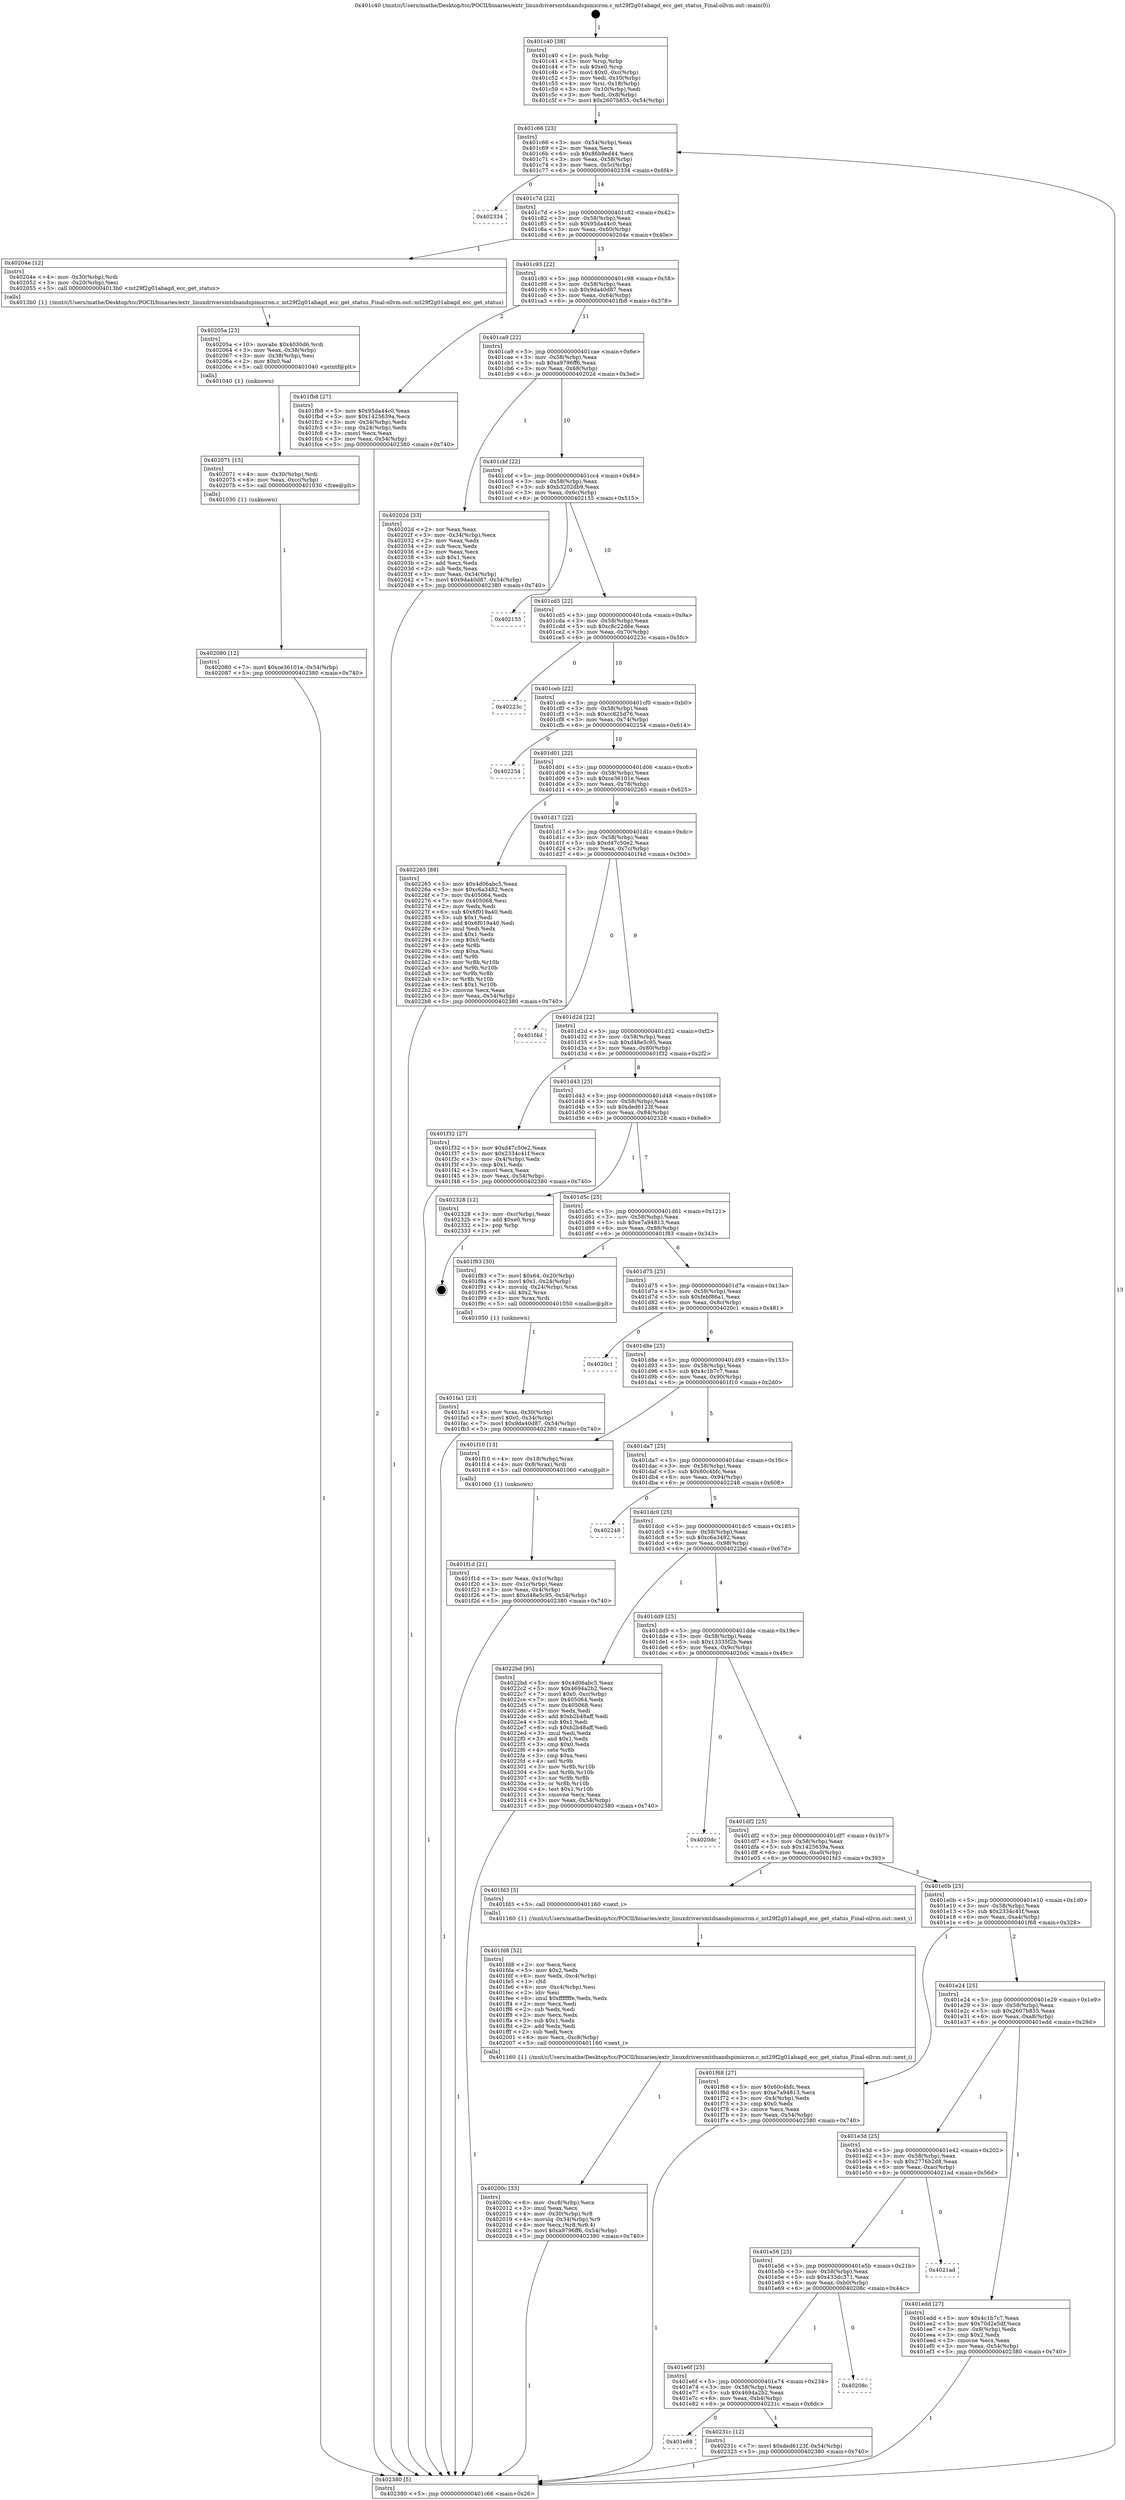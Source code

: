 digraph "0x401c40" {
  label = "0x401c40 (/mnt/c/Users/mathe/Desktop/tcc/POCII/binaries/extr_linuxdriversmtdnandspimicron.c_mt29f2g01abagd_ecc_get_status_Final-ollvm.out::main(0))"
  labelloc = "t"
  node[shape=record]

  Entry [label="",width=0.3,height=0.3,shape=circle,fillcolor=black,style=filled]
  "0x401c66" [label="{
     0x401c66 [23]\l
     | [instrs]\l
     &nbsp;&nbsp;0x401c66 \<+3\>: mov -0x54(%rbp),%eax\l
     &nbsp;&nbsp;0x401c69 \<+2\>: mov %eax,%ecx\l
     &nbsp;&nbsp;0x401c6b \<+6\>: sub $0x86b9ed44,%ecx\l
     &nbsp;&nbsp;0x401c71 \<+3\>: mov %eax,-0x58(%rbp)\l
     &nbsp;&nbsp;0x401c74 \<+3\>: mov %ecx,-0x5c(%rbp)\l
     &nbsp;&nbsp;0x401c77 \<+6\>: je 0000000000402334 \<main+0x6f4\>\l
  }"]
  "0x402334" [label="{
     0x402334\l
  }", style=dashed]
  "0x401c7d" [label="{
     0x401c7d [22]\l
     | [instrs]\l
     &nbsp;&nbsp;0x401c7d \<+5\>: jmp 0000000000401c82 \<main+0x42\>\l
     &nbsp;&nbsp;0x401c82 \<+3\>: mov -0x58(%rbp),%eax\l
     &nbsp;&nbsp;0x401c85 \<+5\>: sub $0x95da44c0,%eax\l
     &nbsp;&nbsp;0x401c8a \<+3\>: mov %eax,-0x60(%rbp)\l
     &nbsp;&nbsp;0x401c8d \<+6\>: je 000000000040204e \<main+0x40e\>\l
  }"]
  Exit [label="",width=0.3,height=0.3,shape=circle,fillcolor=black,style=filled,peripheries=2]
  "0x40204e" [label="{
     0x40204e [12]\l
     | [instrs]\l
     &nbsp;&nbsp;0x40204e \<+4\>: mov -0x30(%rbp),%rdi\l
     &nbsp;&nbsp;0x402052 \<+3\>: mov -0x20(%rbp),%esi\l
     &nbsp;&nbsp;0x402055 \<+5\>: call 00000000004013b0 \<mt29f2g01abagd_ecc_get_status\>\l
     | [calls]\l
     &nbsp;&nbsp;0x4013b0 \{1\} (/mnt/c/Users/mathe/Desktop/tcc/POCII/binaries/extr_linuxdriversmtdnandspimicron.c_mt29f2g01abagd_ecc_get_status_Final-ollvm.out::mt29f2g01abagd_ecc_get_status)\l
  }"]
  "0x401c93" [label="{
     0x401c93 [22]\l
     | [instrs]\l
     &nbsp;&nbsp;0x401c93 \<+5\>: jmp 0000000000401c98 \<main+0x58\>\l
     &nbsp;&nbsp;0x401c98 \<+3\>: mov -0x58(%rbp),%eax\l
     &nbsp;&nbsp;0x401c9b \<+5\>: sub $0x9da40d87,%eax\l
     &nbsp;&nbsp;0x401ca0 \<+3\>: mov %eax,-0x64(%rbp)\l
     &nbsp;&nbsp;0x401ca3 \<+6\>: je 0000000000401fb8 \<main+0x378\>\l
  }"]
  "0x401e88" [label="{
     0x401e88\l
  }", style=dashed]
  "0x401fb8" [label="{
     0x401fb8 [27]\l
     | [instrs]\l
     &nbsp;&nbsp;0x401fb8 \<+5\>: mov $0x95da44c0,%eax\l
     &nbsp;&nbsp;0x401fbd \<+5\>: mov $0x1425639a,%ecx\l
     &nbsp;&nbsp;0x401fc2 \<+3\>: mov -0x34(%rbp),%edx\l
     &nbsp;&nbsp;0x401fc5 \<+3\>: cmp -0x24(%rbp),%edx\l
     &nbsp;&nbsp;0x401fc8 \<+3\>: cmovl %ecx,%eax\l
     &nbsp;&nbsp;0x401fcb \<+3\>: mov %eax,-0x54(%rbp)\l
     &nbsp;&nbsp;0x401fce \<+5\>: jmp 0000000000402380 \<main+0x740\>\l
  }"]
  "0x401ca9" [label="{
     0x401ca9 [22]\l
     | [instrs]\l
     &nbsp;&nbsp;0x401ca9 \<+5\>: jmp 0000000000401cae \<main+0x6e\>\l
     &nbsp;&nbsp;0x401cae \<+3\>: mov -0x58(%rbp),%eax\l
     &nbsp;&nbsp;0x401cb1 \<+5\>: sub $0xa9796ff6,%eax\l
     &nbsp;&nbsp;0x401cb6 \<+3\>: mov %eax,-0x68(%rbp)\l
     &nbsp;&nbsp;0x401cb9 \<+6\>: je 000000000040202d \<main+0x3ed\>\l
  }"]
  "0x40231c" [label="{
     0x40231c [12]\l
     | [instrs]\l
     &nbsp;&nbsp;0x40231c \<+7\>: movl $0xded6123f,-0x54(%rbp)\l
     &nbsp;&nbsp;0x402323 \<+5\>: jmp 0000000000402380 \<main+0x740\>\l
  }"]
  "0x40202d" [label="{
     0x40202d [33]\l
     | [instrs]\l
     &nbsp;&nbsp;0x40202d \<+2\>: xor %eax,%eax\l
     &nbsp;&nbsp;0x40202f \<+3\>: mov -0x34(%rbp),%ecx\l
     &nbsp;&nbsp;0x402032 \<+2\>: mov %eax,%edx\l
     &nbsp;&nbsp;0x402034 \<+2\>: sub %ecx,%edx\l
     &nbsp;&nbsp;0x402036 \<+2\>: mov %eax,%ecx\l
     &nbsp;&nbsp;0x402038 \<+3\>: sub $0x1,%ecx\l
     &nbsp;&nbsp;0x40203b \<+2\>: add %ecx,%edx\l
     &nbsp;&nbsp;0x40203d \<+2\>: sub %edx,%eax\l
     &nbsp;&nbsp;0x40203f \<+3\>: mov %eax,-0x34(%rbp)\l
     &nbsp;&nbsp;0x402042 \<+7\>: movl $0x9da40d87,-0x54(%rbp)\l
     &nbsp;&nbsp;0x402049 \<+5\>: jmp 0000000000402380 \<main+0x740\>\l
  }"]
  "0x401cbf" [label="{
     0x401cbf [22]\l
     | [instrs]\l
     &nbsp;&nbsp;0x401cbf \<+5\>: jmp 0000000000401cc4 \<main+0x84\>\l
     &nbsp;&nbsp;0x401cc4 \<+3\>: mov -0x58(%rbp),%eax\l
     &nbsp;&nbsp;0x401cc7 \<+5\>: sub $0xb3202db9,%eax\l
     &nbsp;&nbsp;0x401ccc \<+3\>: mov %eax,-0x6c(%rbp)\l
     &nbsp;&nbsp;0x401ccf \<+6\>: je 0000000000402155 \<main+0x515\>\l
  }"]
  "0x401e6f" [label="{
     0x401e6f [25]\l
     | [instrs]\l
     &nbsp;&nbsp;0x401e6f \<+5\>: jmp 0000000000401e74 \<main+0x234\>\l
     &nbsp;&nbsp;0x401e74 \<+3\>: mov -0x58(%rbp),%eax\l
     &nbsp;&nbsp;0x401e77 \<+5\>: sub $0x4694a2b2,%eax\l
     &nbsp;&nbsp;0x401e7c \<+6\>: mov %eax,-0xb4(%rbp)\l
     &nbsp;&nbsp;0x401e82 \<+6\>: je 000000000040231c \<main+0x6dc\>\l
  }"]
  "0x402155" [label="{
     0x402155\l
  }", style=dashed]
  "0x401cd5" [label="{
     0x401cd5 [22]\l
     | [instrs]\l
     &nbsp;&nbsp;0x401cd5 \<+5\>: jmp 0000000000401cda \<main+0x9a\>\l
     &nbsp;&nbsp;0x401cda \<+3\>: mov -0x58(%rbp),%eax\l
     &nbsp;&nbsp;0x401cdd \<+5\>: sub $0xc8c22d6e,%eax\l
     &nbsp;&nbsp;0x401ce2 \<+3\>: mov %eax,-0x70(%rbp)\l
     &nbsp;&nbsp;0x401ce5 \<+6\>: je 000000000040223c \<main+0x5fc\>\l
  }"]
  "0x40208c" [label="{
     0x40208c\l
  }", style=dashed]
  "0x40223c" [label="{
     0x40223c\l
  }", style=dashed]
  "0x401ceb" [label="{
     0x401ceb [22]\l
     | [instrs]\l
     &nbsp;&nbsp;0x401ceb \<+5\>: jmp 0000000000401cf0 \<main+0xb0\>\l
     &nbsp;&nbsp;0x401cf0 \<+3\>: mov -0x58(%rbp),%eax\l
     &nbsp;&nbsp;0x401cf3 \<+5\>: sub $0xcc825d76,%eax\l
     &nbsp;&nbsp;0x401cf8 \<+3\>: mov %eax,-0x74(%rbp)\l
     &nbsp;&nbsp;0x401cfb \<+6\>: je 0000000000402254 \<main+0x614\>\l
  }"]
  "0x401e56" [label="{
     0x401e56 [25]\l
     | [instrs]\l
     &nbsp;&nbsp;0x401e56 \<+5\>: jmp 0000000000401e5b \<main+0x21b\>\l
     &nbsp;&nbsp;0x401e5b \<+3\>: mov -0x58(%rbp),%eax\l
     &nbsp;&nbsp;0x401e5e \<+5\>: sub $0x433dc371,%eax\l
     &nbsp;&nbsp;0x401e63 \<+6\>: mov %eax,-0xb0(%rbp)\l
     &nbsp;&nbsp;0x401e69 \<+6\>: je 000000000040208c \<main+0x44c\>\l
  }"]
  "0x402254" [label="{
     0x402254\l
  }", style=dashed]
  "0x401d01" [label="{
     0x401d01 [22]\l
     | [instrs]\l
     &nbsp;&nbsp;0x401d01 \<+5\>: jmp 0000000000401d06 \<main+0xc6\>\l
     &nbsp;&nbsp;0x401d06 \<+3\>: mov -0x58(%rbp),%eax\l
     &nbsp;&nbsp;0x401d09 \<+5\>: sub $0xce36101e,%eax\l
     &nbsp;&nbsp;0x401d0e \<+3\>: mov %eax,-0x78(%rbp)\l
     &nbsp;&nbsp;0x401d11 \<+6\>: je 0000000000402265 \<main+0x625\>\l
  }"]
  "0x4021ad" [label="{
     0x4021ad\l
  }", style=dashed]
  "0x402265" [label="{
     0x402265 [88]\l
     | [instrs]\l
     &nbsp;&nbsp;0x402265 \<+5\>: mov $0x4d06abc5,%eax\l
     &nbsp;&nbsp;0x40226a \<+5\>: mov $0xc6a3482,%ecx\l
     &nbsp;&nbsp;0x40226f \<+7\>: mov 0x405064,%edx\l
     &nbsp;&nbsp;0x402276 \<+7\>: mov 0x405068,%esi\l
     &nbsp;&nbsp;0x40227d \<+2\>: mov %edx,%edi\l
     &nbsp;&nbsp;0x40227f \<+6\>: sub $0x6f019a40,%edi\l
     &nbsp;&nbsp;0x402285 \<+3\>: sub $0x1,%edi\l
     &nbsp;&nbsp;0x402288 \<+6\>: add $0x6f019a40,%edi\l
     &nbsp;&nbsp;0x40228e \<+3\>: imul %edi,%edx\l
     &nbsp;&nbsp;0x402291 \<+3\>: and $0x1,%edx\l
     &nbsp;&nbsp;0x402294 \<+3\>: cmp $0x0,%edx\l
     &nbsp;&nbsp;0x402297 \<+4\>: sete %r8b\l
     &nbsp;&nbsp;0x40229b \<+3\>: cmp $0xa,%esi\l
     &nbsp;&nbsp;0x40229e \<+4\>: setl %r9b\l
     &nbsp;&nbsp;0x4022a2 \<+3\>: mov %r8b,%r10b\l
     &nbsp;&nbsp;0x4022a5 \<+3\>: and %r9b,%r10b\l
     &nbsp;&nbsp;0x4022a8 \<+3\>: xor %r9b,%r8b\l
     &nbsp;&nbsp;0x4022ab \<+3\>: or %r8b,%r10b\l
     &nbsp;&nbsp;0x4022ae \<+4\>: test $0x1,%r10b\l
     &nbsp;&nbsp;0x4022b2 \<+3\>: cmovne %ecx,%eax\l
     &nbsp;&nbsp;0x4022b5 \<+3\>: mov %eax,-0x54(%rbp)\l
     &nbsp;&nbsp;0x4022b8 \<+5\>: jmp 0000000000402380 \<main+0x740\>\l
  }"]
  "0x401d17" [label="{
     0x401d17 [22]\l
     | [instrs]\l
     &nbsp;&nbsp;0x401d17 \<+5\>: jmp 0000000000401d1c \<main+0xdc\>\l
     &nbsp;&nbsp;0x401d1c \<+3\>: mov -0x58(%rbp),%eax\l
     &nbsp;&nbsp;0x401d1f \<+5\>: sub $0xd47c50e2,%eax\l
     &nbsp;&nbsp;0x401d24 \<+3\>: mov %eax,-0x7c(%rbp)\l
     &nbsp;&nbsp;0x401d27 \<+6\>: je 0000000000401f4d \<main+0x30d\>\l
  }"]
  "0x402080" [label="{
     0x402080 [12]\l
     | [instrs]\l
     &nbsp;&nbsp;0x402080 \<+7\>: movl $0xce36101e,-0x54(%rbp)\l
     &nbsp;&nbsp;0x402087 \<+5\>: jmp 0000000000402380 \<main+0x740\>\l
  }"]
  "0x401f4d" [label="{
     0x401f4d\l
  }", style=dashed]
  "0x401d2d" [label="{
     0x401d2d [22]\l
     | [instrs]\l
     &nbsp;&nbsp;0x401d2d \<+5\>: jmp 0000000000401d32 \<main+0xf2\>\l
     &nbsp;&nbsp;0x401d32 \<+3\>: mov -0x58(%rbp),%eax\l
     &nbsp;&nbsp;0x401d35 \<+5\>: sub $0xd48e5c95,%eax\l
     &nbsp;&nbsp;0x401d3a \<+3\>: mov %eax,-0x80(%rbp)\l
     &nbsp;&nbsp;0x401d3d \<+6\>: je 0000000000401f32 \<main+0x2f2\>\l
  }"]
  "0x402071" [label="{
     0x402071 [15]\l
     | [instrs]\l
     &nbsp;&nbsp;0x402071 \<+4\>: mov -0x30(%rbp),%rdi\l
     &nbsp;&nbsp;0x402075 \<+6\>: mov %eax,-0xcc(%rbp)\l
     &nbsp;&nbsp;0x40207b \<+5\>: call 0000000000401030 \<free@plt\>\l
     | [calls]\l
     &nbsp;&nbsp;0x401030 \{1\} (unknown)\l
  }"]
  "0x401f32" [label="{
     0x401f32 [27]\l
     | [instrs]\l
     &nbsp;&nbsp;0x401f32 \<+5\>: mov $0xd47c50e2,%eax\l
     &nbsp;&nbsp;0x401f37 \<+5\>: mov $0x2334c41f,%ecx\l
     &nbsp;&nbsp;0x401f3c \<+3\>: mov -0x4(%rbp),%edx\l
     &nbsp;&nbsp;0x401f3f \<+3\>: cmp $0x1,%edx\l
     &nbsp;&nbsp;0x401f42 \<+3\>: cmovl %ecx,%eax\l
     &nbsp;&nbsp;0x401f45 \<+3\>: mov %eax,-0x54(%rbp)\l
     &nbsp;&nbsp;0x401f48 \<+5\>: jmp 0000000000402380 \<main+0x740\>\l
  }"]
  "0x401d43" [label="{
     0x401d43 [25]\l
     | [instrs]\l
     &nbsp;&nbsp;0x401d43 \<+5\>: jmp 0000000000401d48 \<main+0x108\>\l
     &nbsp;&nbsp;0x401d48 \<+3\>: mov -0x58(%rbp),%eax\l
     &nbsp;&nbsp;0x401d4b \<+5\>: sub $0xded6123f,%eax\l
     &nbsp;&nbsp;0x401d50 \<+6\>: mov %eax,-0x84(%rbp)\l
     &nbsp;&nbsp;0x401d56 \<+6\>: je 0000000000402328 \<main+0x6e8\>\l
  }"]
  "0x40205a" [label="{
     0x40205a [23]\l
     | [instrs]\l
     &nbsp;&nbsp;0x40205a \<+10\>: movabs $0x4030d6,%rdi\l
     &nbsp;&nbsp;0x402064 \<+3\>: mov %eax,-0x38(%rbp)\l
     &nbsp;&nbsp;0x402067 \<+3\>: mov -0x38(%rbp),%esi\l
     &nbsp;&nbsp;0x40206a \<+2\>: mov $0x0,%al\l
     &nbsp;&nbsp;0x40206c \<+5\>: call 0000000000401040 \<printf@plt\>\l
     | [calls]\l
     &nbsp;&nbsp;0x401040 \{1\} (unknown)\l
  }"]
  "0x402328" [label="{
     0x402328 [12]\l
     | [instrs]\l
     &nbsp;&nbsp;0x402328 \<+3\>: mov -0xc(%rbp),%eax\l
     &nbsp;&nbsp;0x40232b \<+7\>: add $0xe0,%rsp\l
     &nbsp;&nbsp;0x402332 \<+1\>: pop %rbp\l
     &nbsp;&nbsp;0x402333 \<+1\>: ret\l
  }"]
  "0x401d5c" [label="{
     0x401d5c [25]\l
     | [instrs]\l
     &nbsp;&nbsp;0x401d5c \<+5\>: jmp 0000000000401d61 \<main+0x121\>\l
     &nbsp;&nbsp;0x401d61 \<+3\>: mov -0x58(%rbp),%eax\l
     &nbsp;&nbsp;0x401d64 \<+5\>: sub $0xe7a94813,%eax\l
     &nbsp;&nbsp;0x401d69 \<+6\>: mov %eax,-0x88(%rbp)\l
     &nbsp;&nbsp;0x401d6f \<+6\>: je 0000000000401f83 \<main+0x343\>\l
  }"]
  "0x40200c" [label="{
     0x40200c [33]\l
     | [instrs]\l
     &nbsp;&nbsp;0x40200c \<+6\>: mov -0xc8(%rbp),%ecx\l
     &nbsp;&nbsp;0x402012 \<+3\>: imul %eax,%ecx\l
     &nbsp;&nbsp;0x402015 \<+4\>: mov -0x30(%rbp),%r8\l
     &nbsp;&nbsp;0x402019 \<+4\>: movslq -0x34(%rbp),%r9\l
     &nbsp;&nbsp;0x40201d \<+4\>: mov %ecx,(%r8,%r9,4)\l
     &nbsp;&nbsp;0x402021 \<+7\>: movl $0xa9796ff6,-0x54(%rbp)\l
     &nbsp;&nbsp;0x402028 \<+5\>: jmp 0000000000402380 \<main+0x740\>\l
  }"]
  "0x401f83" [label="{
     0x401f83 [30]\l
     | [instrs]\l
     &nbsp;&nbsp;0x401f83 \<+7\>: movl $0x64,-0x20(%rbp)\l
     &nbsp;&nbsp;0x401f8a \<+7\>: movl $0x1,-0x24(%rbp)\l
     &nbsp;&nbsp;0x401f91 \<+4\>: movslq -0x24(%rbp),%rax\l
     &nbsp;&nbsp;0x401f95 \<+4\>: shl $0x2,%rax\l
     &nbsp;&nbsp;0x401f99 \<+3\>: mov %rax,%rdi\l
     &nbsp;&nbsp;0x401f9c \<+5\>: call 0000000000401050 \<malloc@plt\>\l
     | [calls]\l
     &nbsp;&nbsp;0x401050 \{1\} (unknown)\l
  }"]
  "0x401d75" [label="{
     0x401d75 [25]\l
     | [instrs]\l
     &nbsp;&nbsp;0x401d75 \<+5\>: jmp 0000000000401d7a \<main+0x13a\>\l
     &nbsp;&nbsp;0x401d7a \<+3\>: mov -0x58(%rbp),%eax\l
     &nbsp;&nbsp;0x401d7d \<+5\>: sub $0xfebf86a1,%eax\l
     &nbsp;&nbsp;0x401d82 \<+6\>: mov %eax,-0x8c(%rbp)\l
     &nbsp;&nbsp;0x401d88 \<+6\>: je 00000000004020c1 \<main+0x481\>\l
  }"]
  "0x401fd8" [label="{
     0x401fd8 [52]\l
     | [instrs]\l
     &nbsp;&nbsp;0x401fd8 \<+2\>: xor %ecx,%ecx\l
     &nbsp;&nbsp;0x401fda \<+5\>: mov $0x2,%edx\l
     &nbsp;&nbsp;0x401fdf \<+6\>: mov %edx,-0xc4(%rbp)\l
     &nbsp;&nbsp;0x401fe5 \<+1\>: cltd\l
     &nbsp;&nbsp;0x401fe6 \<+6\>: mov -0xc4(%rbp),%esi\l
     &nbsp;&nbsp;0x401fec \<+2\>: idiv %esi\l
     &nbsp;&nbsp;0x401fee \<+6\>: imul $0xfffffffe,%edx,%edx\l
     &nbsp;&nbsp;0x401ff4 \<+2\>: mov %ecx,%edi\l
     &nbsp;&nbsp;0x401ff6 \<+2\>: sub %edx,%edi\l
     &nbsp;&nbsp;0x401ff8 \<+2\>: mov %ecx,%edx\l
     &nbsp;&nbsp;0x401ffa \<+3\>: sub $0x1,%edx\l
     &nbsp;&nbsp;0x401ffd \<+2\>: add %edx,%edi\l
     &nbsp;&nbsp;0x401fff \<+2\>: sub %edi,%ecx\l
     &nbsp;&nbsp;0x402001 \<+6\>: mov %ecx,-0xc8(%rbp)\l
     &nbsp;&nbsp;0x402007 \<+5\>: call 0000000000401160 \<next_i\>\l
     | [calls]\l
     &nbsp;&nbsp;0x401160 \{1\} (/mnt/c/Users/mathe/Desktop/tcc/POCII/binaries/extr_linuxdriversmtdnandspimicron.c_mt29f2g01abagd_ecc_get_status_Final-ollvm.out::next_i)\l
  }"]
  "0x4020c1" [label="{
     0x4020c1\l
  }", style=dashed]
  "0x401d8e" [label="{
     0x401d8e [25]\l
     | [instrs]\l
     &nbsp;&nbsp;0x401d8e \<+5\>: jmp 0000000000401d93 \<main+0x153\>\l
     &nbsp;&nbsp;0x401d93 \<+3\>: mov -0x58(%rbp),%eax\l
     &nbsp;&nbsp;0x401d96 \<+5\>: sub $0x4c1b7c7,%eax\l
     &nbsp;&nbsp;0x401d9b \<+6\>: mov %eax,-0x90(%rbp)\l
     &nbsp;&nbsp;0x401da1 \<+6\>: je 0000000000401f10 \<main+0x2d0\>\l
  }"]
  "0x401fa1" [label="{
     0x401fa1 [23]\l
     | [instrs]\l
     &nbsp;&nbsp;0x401fa1 \<+4\>: mov %rax,-0x30(%rbp)\l
     &nbsp;&nbsp;0x401fa5 \<+7\>: movl $0x0,-0x34(%rbp)\l
     &nbsp;&nbsp;0x401fac \<+7\>: movl $0x9da40d87,-0x54(%rbp)\l
     &nbsp;&nbsp;0x401fb3 \<+5\>: jmp 0000000000402380 \<main+0x740\>\l
  }"]
  "0x401f10" [label="{
     0x401f10 [13]\l
     | [instrs]\l
     &nbsp;&nbsp;0x401f10 \<+4\>: mov -0x18(%rbp),%rax\l
     &nbsp;&nbsp;0x401f14 \<+4\>: mov 0x8(%rax),%rdi\l
     &nbsp;&nbsp;0x401f18 \<+5\>: call 0000000000401060 \<atoi@plt\>\l
     | [calls]\l
     &nbsp;&nbsp;0x401060 \{1\} (unknown)\l
  }"]
  "0x401da7" [label="{
     0x401da7 [25]\l
     | [instrs]\l
     &nbsp;&nbsp;0x401da7 \<+5\>: jmp 0000000000401dac \<main+0x16c\>\l
     &nbsp;&nbsp;0x401dac \<+3\>: mov -0x58(%rbp),%eax\l
     &nbsp;&nbsp;0x401daf \<+5\>: sub $0x60c4bfc,%eax\l
     &nbsp;&nbsp;0x401db4 \<+6\>: mov %eax,-0x94(%rbp)\l
     &nbsp;&nbsp;0x401dba \<+6\>: je 0000000000402248 \<main+0x608\>\l
  }"]
  "0x401f1d" [label="{
     0x401f1d [21]\l
     | [instrs]\l
     &nbsp;&nbsp;0x401f1d \<+3\>: mov %eax,-0x1c(%rbp)\l
     &nbsp;&nbsp;0x401f20 \<+3\>: mov -0x1c(%rbp),%eax\l
     &nbsp;&nbsp;0x401f23 \<+3\>: mov %eax,-0x4(%rbp)\l
     &nbsp;&nbsp;0x401f26 \<+7\>: movl $0xd48e5c95,-0x54(%rbp)\l
     &nbsp;&nbsp;0x401f2d \<+5\>: jmp 0000000000402380 \<main+0x740\>\l
  }"]
  "0x402248" [label="{
     0x402248\l
  }", style=dashed]
  "0x401dc0" [label="{
     0x401dc0 [25]\l
     | [instrs]\l
     &nbsp;&nbsp;0x401dc0 \<+5\>: jmp 0000000000401dc5 \<main+0x185\>\l
     &nbsp;&nbsp;0x401dc5 \<+3\>: mov -0x58(%rbp),%eax\l
     &nbsp;&nbsp;0x401dc8 \<+5\>: sub $0xc6a3482,%eax\l
     &nbsp;&nbsp;0x401dcd \<+6\>: mov %eax,-0x98(%rbp)\l
     &nbsp;&nbsp;0x401dd3 \<+6\>: je 00000000004022bd \<main+0x67d\>\l
  }"]
  "0x401c40" [label="{
     0x401c40 [38]\l
     | [instrs]\l
     &nbsp;&nbsp;0x401c40 \<+1\>: push %rbp\l
     &nbsp;&nbsp;0x401c41 \<+3\>: mov %rsp,%rbp\l
     &nbsp;&nbsp;0x401c44 \<+7\>: sub $0xe0,%rsp\l
     &nbsp;&nbsp;0x401c4b \<+7\>: movl $0x0,-0xc(%rbp)\l
     &nbsp;&nbsp;0x401c52 \<+3\>: mov %edi,-0x10(%rbp)\l
     &nbsp;&nbsp;0x401c55 \<+4\>: mov %rsi,-0x18(%rbp)\l
     &nbsp;&nbsp;0x401c59 \<+3\>: mov -0x10(%rbp),%edi\l
     &nbsp;&nbsp;0x401c5c \<+3\>: mov %edi,-0x8(%rbp)\l
     &nbsp;&nbsp;0x401c5f \<+7\>: movl $0x2607b855,-0x54(%rbp)\l
  }"]
  "0x4022bd" [label="{
     0x4022bd [95]\l
     | [instrs]\l
     &nbsp;&nbsp;0x4022bd \<+5\>: mov $0x4d06abc5,%eax\l
     &nbsp;&nbsp;0x4022c2 \<+5\>: mov $0x4694a2b2,%ecx\l
     &nbsp;&nbsp;0x4022c7 \<+7\>: movl $0x0,-0xc(%rbp)\l
     &nbsp;&nbsp;0x4022ce \<+7\>: mov 0x405064,%edx\l
     &nbsp;&nbsp;0x4022d5 \<+7\>: mov 0x405068,%esi\l
     &nbsp;&nbsp;0x4022dc \<+2\>: mov %edx,%edi\l
     &nbsp;&nbsp;0x4022de \<+6\>: add $0xb2b48aff,%edi\l
     &nbsp;&nbsp;0x4022e4 \<+3\>: sub $0x1,%edi\l
     &nbsp;&nbsp;0x4022e7 \<+6\>: sub $0xb2b48aff,%edi\l
     &nbsp;&nbsp;0x4022ed \<+3\>: imul %edi,%edx\l
     &nbsp;&nbsp;0x4022f0 \<+3\>: and $0x1,%edx\l
     &nbsp;&nbsp;0x4022f3 \<+3\>: cmp $0x0,%edx\l
     &nbsp;&nbsp;0x4022f6 \<+4\>: sete %r8b\l
     &nbsp;&nbsp;0x4022fa \<+3\>: cmp $0xa,%esi\l
     &nbsp;&nbsp;0x4022fd \<+4\>: setl %r9b\l
     &nbsp;&nbsp;0x402301 \<+3\>: mov %r8b,%r10b\l
     &nbsp;&nbsp;0x402304 \<+3\>: and %r9b,%r10b\l
     &nbsp;&nbsp;0x402307 \<+3\>: xor %r9b,%r8b\l
     &nbsp;&nbsp;0x40230a \<+3\>: or %r8b,%r10b\l
     &nbsp;&nbsp;0x40230d \<+4\>: test $0x1,%r10b\l
     &nbsp;&nbsp;0x402311 \<+3\>: cmovne %ecx,%eax\l
     &nbsp;&nbsp;0x402314 \<+3\>: mov %eax,-0x54(%rbp)\l
     &nbsp;&nbsp;0x402317 \<+5\>: jmp 0000000000402380 \<main+0x740\>\l
  }"]
  "0x401dd9" [label="{
     0x401dd9 [25]\l
     | [instrs]\l
     &nbsp;&nbsp;0x401dd9 \<+5\>: jmp 0000000000401dde \<main+0x19e\>\l
     &nbsp;&nbsp;0x401dde \<+3\>: mov -0x58(%rbp),%eax\l
     &nbsp;&nbsp;0x401de1 \<+5\>: sub $0x13335f2b,%eax\l
     &nbsp;&nbsp;0x401de6 \<+6\>: mov %eax,-0x9c(%rbp)\l
     &nbsp;&nbsp;0x401dec \<+6\>: je 00000000004020dc \<main+0x49c\>\l
  }"]
  "0x402380" [label="{
     0x402380 [5]\l
     | [instrs]\l
     &nbsp;&nbsp;0x402380 \<+5\>: jmp 0000000000401c66 \<main+0x26\>\l
  }"]
  "0x4020dc" [label="{
     0x4020dc\l
  }", style=dashed]
  "0x401df2" [label="{
     0x401df2 [25]\l
     | [instrs]\l
     &nbsp;&nbsp;0x401df2 \<+5\>: jmp 0000000000401df7 \<main+0x1b7\>\l
     &nbsp;&nbsp;0x401df7 \<+3\>: mov -0x58(%rbp),%eax\l
     &nbsp;&nbsp;0x401dfa \<+5\>: sub $0x1425639a,%eax\l
     &nbsp;&nbsp;0x401dff \<+6\>: mov %eax,-0xa0(%rbp)\l
     &nbsp;&nbsp;0x401e05 \<+6\>: je 0000000000401fd3 \<main+0x393\>\l
  }"]
  "0x401e3d" [label="{
     0x401e3d [25]\l
     | [instrs]\l
     &nbsp;&nbsp;0x401e3d \<+5\>: jmp 0000000000401e42 \<main+0x202\>\l
     &nbsp;&nbsp;0x401e42 \<+3\>: mov -0x58(%rbp),%eax\l
     &nbsp;&nbsp;0x401e45 \<+5\>: sub $0x2776b2d8,%eax\l
     &nbsp;&nbsp;0x401e4a \<+6\>: mov %eax,-0xac(%rbp)\l
     &nbsp;&nbsp;0x401e50 \<+6\>: je 00000000004021ad \<main+0x56d\>\l
  }"]
  "0x401fd3" [label="{
     0x401fd3 [5]\l
     | [instrs]\l
     &nbsp;&nbsp;0x401fd3 \<+5\>: call 0000000000401160 \<next_i\>\l
     | [calls]\l
     &nbsp;&nbsp;0x401160 \{1\} (/mnt/c/Users/mathe/Desktop/tcc/POCII/binaries/extr_linuxdriversmtdnandspimicron.c_mt29f2g01abagd_ecc_get_status_Final-ollvm.out::next_i)\l
  }"]
  "0x401e0b" [label="{
     0x401e0b [25]\l
     | [instrs]\l
     &nbsp;&nbsp;0x401e0b \<+5\>: jmp 0000000000401e10 \<main+0x1d0\>\l
     &nbsp;&nbsp;0x401e10 \<+3\>: mov -0x58(%rbp),%eax\l
     &nbsp;&nbsp;0x401e13 \<+5\>: sub $0x2334c41f,%eax\l
     &nbsp;&nbsp;0x401e18 \<+6\>: mov %eax,-0xa4(%rbp)\l
     &nbsp;&nbsp;0x401e1e \<+6\>: je 0000000000401f68 \<main+0x328\>\l
  }"]
  "0x401edd" [label="{
     0x401edd [27]\l
     | [instrs]\l
     &nbsp;&nbsp;0x401edd \<+5\>: mov $0x4c1b7c7,%eax\l
     &nbsp;&nbsp;0x401ee2 \<+5\>: mov $0x70d2e5df,%ecx\l
     &nbsp;&nbsp;0x401ee7 \<+3\>: mov -0x8(%rbp),%edx\l
     &nbsp;&nbsp;0x401eea \<+3\>: cmp $0x2,%edx\l
     &nbsp;&nbsp;0x401eed \<+3\>: cmovne %ecx,%eax\l
     &nbsp;&nbsp;0x401ef0 \<+3\>: mov %eax,-0x54(%rbp)\l
     &nbsp;&nbsp;0x401ef3 \<+5\>: jmp 0000000000402380 \<main+0x740\>\l
  }"]
  "0x401f68" [label="{
     0x401f68 [27]\l
     | [instrs]\l
     &nbsp;&nbsp;0x401f68 \<+5\>: mov $0x60c4bfc,%eax\l
     &nbsp;&nbsp;0x401f6d \<+5\>: mov $0xe7a94813,%ecx\l
     &nbsp;&nbsp;0x401f72 \<+3\>: mov -0x4(%rbp),%edx\l
     &nbsp;&nbsp;0x401f75 \<+3\>: cmp $0x0,%edx\l
     &nbsp;&nbsp;0x401f78 \<+3\>: cmove %ecx,%eax\l
     &nbsp;&nbsp;0x401f7b \<+3\>: mov %eax,-0x54(%rbp)\l
     &nbsp;&nbsp;0x401f7e \<+5\>: jmp 0000000000402380 \<main+0x740\>\l
  }"]
  "0x401e24" [label="{
     0x401e24 [25]\l
     | [instrs]\l
     &nbsp;&nbsp;0x401e24 \<+5\>: jmp 0000000000401e29 \<main+0x1e9\>\l
     &nbsp;&nbsp;0x401e29 \<+3\>: mov -0x58(%rbp),%eax\l
     &nbsp;&nbsp;0x401e2c \<+5\>: sub $0x2607b855,%eax\l
     &nbsp;&nbsp;0x401e31 \<+6\>: mov %eax,-0xa8(%rbp)\l
     &nbsp;&nbsp;0x401e37 \<+6\>: je 0000000000401edd \<main+0x29d\>\l
  }"]
  Entry -> "0x401c40" [label=" 1"]
  "0x401c66" -> "0x402334" [label=" 0"]
  "0x401c66" -> "0x401c7d" [label=" 14"]
  "0x402328" -> Exit [label=" 1"]
  "0x401c7d" -> "0x40204e" [label=" 1"]
  "0x401c7d" -> "0x401c93" [label=" 13"]
  "0x40231c" -> "0x402380" [label=" 1"]
  "0x401c93" -> "0x401fb8" [label=" 2"]
  "0x401c93" -> "0x401ca9" [label=" 11"]
  "0x401e6f" -> "0x401e88" [label=" 0"]
  "0x401ca9" -> "0x40202d" [label=" 1"]
  "0x401ca9" -> "0x401cbf" [label=" 10"]
  "0x401e6f" -> "0x40231c" [label=" 1"]
  "0x401cbf" -> "0x402155" [label=" 0"]
  "0x401cbf" -> "0x401cd5" [label=" 10"]
  "0x401e56" -> "0x401e6f" [label=" 1"]
  "0x401cd5" -> "0x40223c" [label=" 0"]
  "0x401cd5" -> "0x401ceb" [label=" 10"]
  "0x401e56" -> "0x40208c" [label=" 0"]
  "0x401ceb" -> "0x402254" [label=" 0"]
  "0x401ceb" -> "0x401d01" [label=" 10"]
  "0x401e3d" -> "0x401e56" [label=" 1"]
  "0x401d01" -> "0x402265" [label=" 1"]
  "0x401d01" -> "0x401d17" [label=" 9"]
  "0x401e3d" -> "0x4021ad" [label=" 0"]
  "0x401d17" -> "0x401f4d" [label=" 0"]
  "0x401d17" -> "0x401d2d" [label=" 9"]
  "0x4022bd" -> "0x402380" [label=" 1"]
  "0x401d2d" -> "0x401f32" [label=" 1"]
  "0x401d2d" -> "0x401d43" [label=" 8"]
  "0x402265" -> "0x402380" [label=" 1"]
  "0x401d43" -> "0x402328" [label=" 1"]
  "0x401d43" -> "0x401d5c" [label=" 7"]
  "0x402080" -> "0x402380" [label=" 1"]
  "0x401d5c" -> "0x401f83" [label=" 1"]
  "0x401d5c" -> "0x401d75" [label=" 6"]
  "0x402071" -> "0x402080" [label=" 1"]
  "0x401d75" -> "0x4020c1" [label=" 0"]
  "0x401d75" -> "0x401d8e" [label=" 6"]
  "0x40205a" -> "0x402071" [label=" 1"]
  "0x401d8e" -> "0x401f10" [label=" 1"]
  "0x401d8e" -> "0x401da7" [label=" 5"]
  "0x40204e" -> "0x40205a" [label=" 1"]
  "0x401da7" -> "0x402248" [label=" 0"]
  "0x401da7" -> "0x401dc0" [label=" 5"]
  "0x40202d" -> "0x402380" [label=" 1"]
  "0x401dc0" -> "0x4022bd" [label=" 1"]
  "0x401dc0" -> "0x401dd9" [label=" 4"]
  "0x40200c" -> "0x402380" [label=" 1"]
  "0x401dd9" -> "0x4020dc" [label=" 0"]
  "0x401dd9" -> "0x401df2" [label=" 4"]
  "0x401fd8" -> "0x40200c" [label=" 1"]
  "0x401df2" -> "0x401fd3" [label=" 1"]
  "0x401df2" -> "0x401e0b" [label=" 3"]
  "0x401fd3" -> "0x401fd8" [label=" 1"]
  "0x401e0b" -> "0x401f68" [label=" 1"]
  "0x401e0b" -> "0x401e24" [label=" 2"]
  "0x401fb8" -> "0x402380" [label=" 2"]
  "0x401e24" -> "0x401edd" [label=" 1"]
  "0x401e24" -> "0x401e3d" [label=" 1"]
  "0x401edd" -> "0x402380" [label=" 1"]
  "0x401c40" -> "0x401c66" [label=" 1"]
  "0x402380" -> "0x401c66" [label=" 13"]
  "0x401f10" -> "0x401f1d" [label=" 1"]
  "0x401f1d" -> "0x402380" [label=" 1"]
  "0x401f32" -> "0x402380" [label=" 1"]
  "0x401f68" -> "0x402380" [label=" 1"]
  "0x401f83" -> "0x401fa1" [label=" 1"]
  "0x401fa1" -> "0x402380" [label=" 1"]
}
